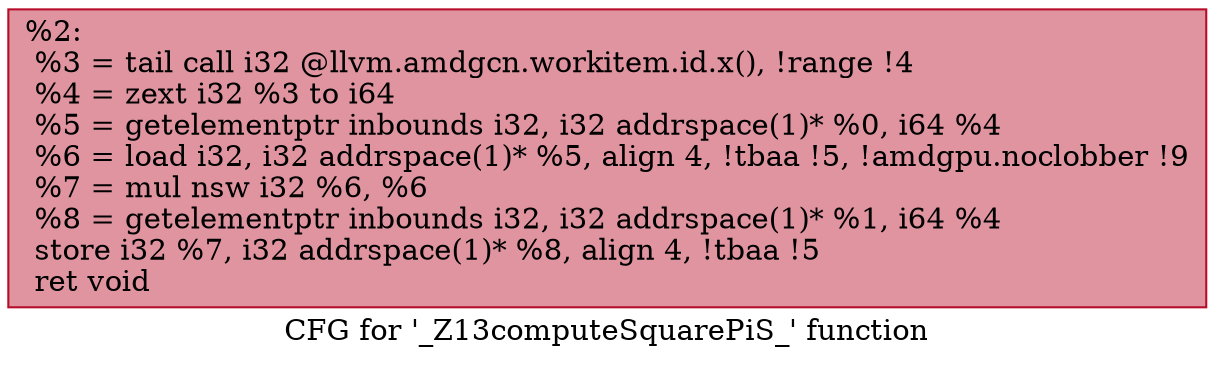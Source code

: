 digraph "CFG for '_Z13computeSquarePiS_' function" {
	label="CFG for '_Z13computeSquarePiS_' function";

	Node0x52c3be0 [shape=record,color="#b70d28ff", style=filled, fillcolor="#b70d2870",label="{%2:\l  %3 = tail call i32 @llvm.amdgcn.workitem.id.x(), !range !4\l  %4 = zext i32 %3 to i64\l  %5 = getelementptr inbounds i32, i32 addrspace(1)* %0, i64 %4\l  %6 = load i32, i32 addrspace(1)* %5, align 4, !tbaa !5, !amdgpu.noclobber !9\l  %7 = mul nsw i32 %6, %6\l  %8 = getelementptr inbounds i32, i32 addrspace(1)* %1, i64 %4\l  store i32 %7, i32 addrspace(1)* %8, align 4, !tbaa !5\l  ret void\l}"];
}
